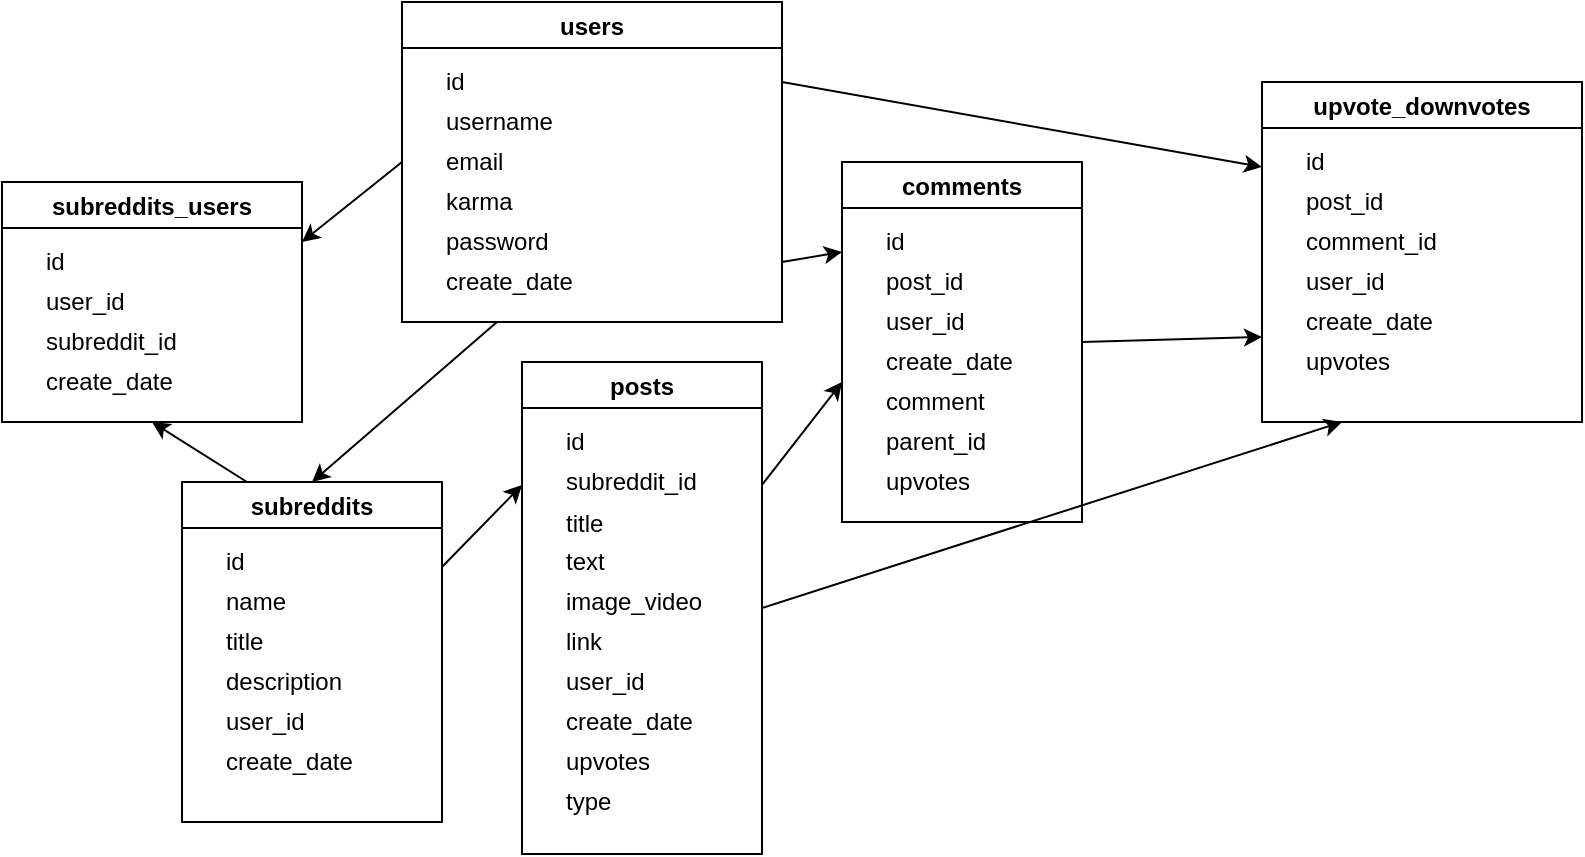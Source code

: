 <mxfile version="13.1.3">
    <diagram id="6hGFLwfOUW9BJ-s0fimq" name="Page-1">
        <mxGraphModel dx="1004" dy="398" grid="1" gridSize="10" guides="1" tooltips="1" connect="1" arrows="1" fold="1" page="1" pageScale="1" pageWidth="827" pageHeight="1169" math="0" shadow="0">
            <root>
                <mxCell id="0"/>
                <mxCell id="1" parent="0"/>
                <mxCell id="4" value="" style="endArrow=classic;html=1;exitX=0.25;exitY=1;exitDx=0;exitDy=0;entryX=0.5;entryY=0;entryDx=0;entryDy=0;" parent="1" source="26" target="35" edge="1">
                    <mxGeometry width="50" height="50" relative="1" as="geometry">
                        <mxPoint x="510" y="860" as="sourcePoint"/>
                        <mxPoint x="370" y="550" as="targetPoint"/>
                    </mxGeometry>
                </mxCell>
                <mxCell id="6" value="" style="endArrow=classic;html=1;entryX=0;entryY=0.25;entryDx=0;entryDy=0;exitX=1;exitY=0.25;exitDx=0;exitDy=0;" parent="1" source="35" target="55" edge="1">
                    <mxGeometry width="50" height="50" relative="1" as="geometry">
                        <mxPoint x="590" y="790" as="sourcePoint"/>
                        <mxPoint x="640" y="740" as="targetPoint"/>
                    </mxGeometry>
                </mxCell>
                <mxCell id="9" value="" style="endArrow=classic;html=1;exitX=1;exitY=0.25;exitDx=0;exitDy=0;" parent="1" source="55" edge="1">
                    <mxGeometry width="50" height="50" relative="1" as="geometry">
                        <mxPoint x="400" y="370" as="sourcePoint"/>
                        <mxPoint x="430" y="330" as="targetPoint"/>
                    </mxGeometry>
                </mxCell>
                <mxCell id="10" value="" style="endArrow=classic;html=1;entryX=0.25;entryY=1;entryDx=0;entryDy=0;exitX=1;exitY=0.5;exitDx=0;exitDy=0;" parent="1" source="55" target="76" edge="1">
                    <mxGeometry width="50" height="50" relative="1" as="geometry">
                        <mxPoint x="580" y="650" as="sourcePoint"/>
                        <mxPoint x="640" y="740" as="targetPoint"/>
                    </mxGeometry>
                </mxCell>
                <mxCell id="11" value="" style="endArrow=classic;html=1;entryX=0;entryY=0.25;entryDx=0;entryDy=0;exitX=1;exitY=1;exitDx=0;exitDy=0;" parent="1" source="87" target="68" edge="1">
                    <mxGeometry width="50" height="50" relative="1" as="geometry">
                        <mxPoint x="670" y="220" as="sourcePoint"/>
                        <mxPoint x="520" y="300" as="targetPoint"/>
                    </mxGeometry>
                </mxCell>
                <mxCell id="12" value="" style="endArrow=classic;html=1;entryX=0;entryY=0.25;entryDx=0;entryDy=0;exitX=1;exitY=0.25;exitDx=0;exitDy=0;" parent="1" source="26" target="76" edge="1">
                    <mxGeometry width="50" height="50" relative="1" as="geometry">
                        <mxPoint x="590" y="600" as="sourcePoint"/>
                        <mxPoint x="640" y="550" as="targetPoint"/>
                    </mxGeometry>
                </mxCell>
                <mxCell id="14" value="" style="endArrow=classic;html=1;exitX=0.25;exitY=0;exitDx=0;exitDy=0;entryX=0.5;entryY=1;entryDx=0;entryDy=0;" parent="1" source="35" target="42" edge="1">
                    <mxGeometry width="50" height="50" relative="1" as="geometry">
                        <mxPoint x="590" y="600" as="sourcePoint"/>
                        <mxPoint x="260" y="570" as="targetPoint"/>
                    </mxGeometry>
                </mxCell>
                <mxCell id="15" value="" style="endArrow=classic;html=1;exitX=0;exitY=0.5;exitDx=0;exitDy=0;entryX=1;entryY=0.25;entryDx=0;entryDy=0;" parent="1" source="26" target="42" edge="1">
                    <mxGeometry width="50" height="50" relative="1" as="geometry">
                        <mxPoint x="270" y="390" as="sourcePoint"/>
                        <mxPoint x="200" y="430" as="targetPoint"/>
                    </mxGeometry>
                </mxCell>
                <mxCell id="16" value="" style="endArrow=classic;html=1;exitX=1;exitY=0.5;exitDx=0;exitDy=0;entryX=0;entryY=0.75;entryDx=0;entryDy=0;" parent="1" edge="1" target="76" source="68">
                    <mxGeometry width="50" height="50" relative="1" as="geometry">
                        <mxPoint x="480" y="490" as="sourcePoint"/>
                        <mxPoint x="590" y="490" as="targetPoint"/>
                    </mxGeometry>
                </mxCell>
                <mxCell id="26" value="users" style="swimlane;" parent="1" vertex="1">
                    <mxGeometry x="210" y="140" width="190" height="160" as="geometry">
                        <mxRectangle x="530" y="330" width="90" height="23" as="alternateBounds"/>
                    </mxGeometry>
                </mxCell>
                <mxCell id="27" value="id" style="text;html=1;strokeColor=none;fillColor=none;align=left;verticalAlign=middle;whiteSpace=wrap;rounded=0;" parent="26" vertex="1">
                    <mxGeometry x="20" y="30" width="40" height="20" as="geometry"/>
                </mxCell>
                <mxCell id="28" value="username" style="text;html=1;strokeColor=none;fillColor=none;align=left;verticalAlign=middle;whiteSpace=wrap;rounded=0;" parent="26" vertex="1">
                    <mxGeometry x="20" y="50" width="170" height="20" as="geometry"/>
                </mxCell>
                <mxCell id="31" value="email" style="text;html=1;strokeColor=none;fillColor=none;align=left;verticalAlign=middle;whiteSpace=wrap;rounded=0;" parent="26" vertex="1">
                    <mxGeometry x="20" y="70" width="170" height="20" as="geometry"/>
                </mxCell>
                <mxCell id="33" value="karma" style="text;html=1;strokeColor=none;fillColor=none;align=left;verticalAlign=middle;whiteSpace=wrap;rounded=0;" parent="26" vertex="1">
                    <mxGeometry x="20" y="90" width="170" height="20" as="geometry"/>
                </mxCell>
                <mxCell id="34" value="create_date" style="text;html=1;strokeColor=none;fillColor=none;align=left;verticalAlign=middle;whiteSpace=wrap;rounded=0;" parent="26" vertex="1">
                    <mxGeometry x="20" y="130" width="170" height="20" as="geometry"/>
                </mxCell>
                <mxCell id="87" value="password" style="text;html=1;strokeColor=none;fillColor=none;align=left;verticalAlign=middle;whiteSpace=wrap;rounded=0;" parent="26" vertex="1">
                    <mxGeometry x="20" y="110" width="170" height="20" as="geometry"/>
                </mxCell>
                <mxCell id="35" value="subreddits" style="swimlane;" parent="1" vertex="1">
                    <mxGeometry x="100" y="380" width="130" height="170" as="geometry">
                        <mxRectangle x="530" y="330" width="90" height="23" as="alternateBounds"/>
                    </mxGeometry>
                </mxCell>
                <mxCell id="36" value="id" style="text;html=1;strokeColor=none;fillColor=none;align=left;verticalAlign=middle;whiteSpace=wrap;rounded=0;" parent="35" vertex="1">
                    <mxGeometry x="20" y="30" width="40" height="20" as="geometry"/>
                </mxCell>
                <mxCell id="37" value="name" style="text;html=1;strokeColor=none;fillColor=none;align=left;verticalAlign=middle;whiteSpace=wrap;rounded=0;" parent="35" vertex="1">
                    <mxGeometry x="20" y="50" width="170" height="20" as="geometry"/>
                </mxCell>
                <mxCell id="38" value="user_id" style="text;html=1;strokeColor=none;fillColor=none;align=left;verticalAlign=middle;whiteSpace=wrap;rounded=0;" parent="35" vertex="1">
                    <mxGeometry x="20" y="110" width="170" height="20" as="geometry"/>
                </mxCell>
                <mxCell id="41" value="create_date" style="text;html=1;strokeColor=none;fillColor=none;align=left;verticalAlign=middle;whiteSpace=wrap;rounded=0;" parent="35" vertex="1">
                    <mxGeometry x="20" y="130" width="170" height="20" as="geometry"/>
                </mxCell>
                <mxCell id="89" value="description" style="text;html=1;strokeColor=none;fillColor=none;align=left;verticalAlign=middle;whiteSpace=wrap;rounded=0;" parent="35" vertex="1">
                    <mxGeometry x="20" y="90" width="170" height="20" as="geometry"/>
                </mxCell>
                <mxCell id="90" value="title" style="text;html=1;strokeColor=none;fillColor=none;align=left;verticalAlign=middle;whiteSpace=wrap;rounded=0;" parent="35" vertex="1">
                    <mxGeometry x="20" y="70" width="170" height="20" as="geometry"/>
                </mxCell>
                <mxCell id="42" value="subreddits_users" style="swimlane;" parent="1" vertex="1">
                    <mxGeometry x="10" y="230" width="150" height="120" as="geometry">
                        <mxRectangle x="530" y="330" width="90" height="23" as="alternateBounds"/>
                    </mxGeometry>
                </mxCell>
                <mxCell id="43" value="id" style="text;html=1;strokeColor=none;fillColor=none;align=left;verticalAlign=middle;whiteSpace=wrap;rounded=0;" parent="42" vertex="1">
                    <mxGeometry x="20" y="30" width="40" height="20" as="geometry"/>
                </mxCell>
                <mxCell id="44" value="user_id" style="text;html=1;strokeColor=none;fillColor=none;align=left;verticalAlign=middle;whiteSpace=wrap;rounded=0;" parent="42" vertex="1">
                    <mxGeometry x="20" y="50" width="170" height="20" as="geometry"/>
                </mxCell>
                <mxCell id="45" value="subreddit_id" style="text;html=1;strokeColor=none;fillColor=none;align=left;verticalAlign=middle;whiteSpace=wrap;rounded=0;" parent="42" vertex="1">
                    <mxGeometry x="20" y="70" width="170" height="20" as="geometry"/>
                </mxCell>
                <mxCell id="46" value="create_date" style="text;html=1;strokeColor=none;fillColor=none;align=left;verticalAlign=middle;whiteSpace=wrap;rounded=0;" parent="42" vertex="1">
                    <mxGeometry x="20" y="90" width="170" height="20" as="geometry"/>
                </mxCell>
                <mxCell id="55" value="posts" style="swimlane;" parent="1" vertex="1">
                    <mxGeometry x="270" y="320" width="120" height="246" as="geometry">
                        <mxRectangle x="530" y="330" width="90" height="23" as="alternateBounds"/>
                    </mxGeometry>
                </mxCell>
                <mxCell id="56" value="id" style="text;html=1;strokeColor=none;fillColor=none;align=left;verticalAlign=middle;whiteSpace=wrap;rounded=0;" parent="55" vertex="1">
                    <mxGeometry x="20" y="30" width="40" height="20" as="geometry"/>
                </mxCell>
                <mxCell id="57" value="subreddit_id" style="text;html=1;strokeColor=none;fillColor=none;align=left;verticalAlign=middle;whiteSpace=wrap;rounded=0;" parent="55" vertex="1">
                    <mxGeometry x="20" y="50" width="70" height="20" as="geometry"/>
                </mxCell>
                <mxCell id="58" value="title" style="text;html=1;strokeColor=none;fillColor=none;align=left;verticalAlign=middle;whiteSpace=wrap;rounded=0;" parent="55" vertex="1">
                    <mxGeometry x="20" y="76" width="80" height="10" as="geometry"/>
                </mxCell>
                <mxCell id="59" value="text" style="text;html=1;strokeColor=none;fillColor=none;align=left;verticalAlign=middle;whiteSpace=wrap;rounded=0;" parent="55" vertex="1">
                    <mxGeometry x="20" y="90" width="60" height="20" as="geometry"/>
                </mxCell>
                <mxCell id="62" value="image_video" style="text;html=1;strokeColor=none;fillColor=none;align=left;verticalAlign=middle;whiteSpace=wrap;rounded=0;" parent="55" vertex="1">
                    <mxGeometry x="20" y="110" width="90" height="20" as="geometry"/>
                </mxCell>
                <mxCell id="63" value="link" style="text;html=1;strokeColor=none;fillColor=none;align=left;verticalAlign=middle;whiteSpace=wrap;rounded=0;" parent="55" vertex="1">
                    <mxGeometry x="20" y="130" width="70" height="20" as="geometry"/>
                </mxCell>
                <mxCell id="64" value="user_id" style="text;html=1;strokeColor=none;fillColor=none;align=left;verticalAlign=middle;whiteSpace=wrap;rounded=0;" parent="55" vertex="1">
                    <mxGeometry x="20" y="150" width="80" height="20" as="geometry"/>
                </mxCell>
                <mxCell id="65" value="create_date" style="text;html=1;strokeColor=none;fillColor=none;align=left;verticalAlign=middle;whiteSpace=wrap;rounded=0;" parent="55" vertex="1">
                    <mxGeometry x="20" y="170" width="80" height="20" as="geometry"/>
                </mxCell>
                <mxCell id="66" value="upvotes" style="text;html=1;strokeColor=none;fillColor=none;align=left;verticalAlign=middle;whiteSpace=wrap;rounded=0;" parent="55" vertex="1">
                    <mxGeometry x="20" y="190" width="80" height="20" as="geometry"/>
                </mxCell>
                <mxCell id="84" value="type" style="text;html=1;strokeColor=none;fillColor=none;align=left;verticalAlign=middle;whiteSpace=wrap;rounded=0;" parent="55" vertex="1">
                    <mxGeometry x="20" y="210" width="80" height="20" as="geometry"/>
                </mxCell>
                <mxCell id="68" value="comments" style="swimlane;" parent="1" vertex="1">
                    <mxGeometry x="430" y="220" width="120" height="180" as="geometry">
                        <mxRectangle x="530" y="330" width="90" height="23" as="alternateBounds"/>
                    </mxGeometry>
                </mxCell>
                <mxCell id="69" value="id" style="text;html=1;strokeColor=none;fillColor=none;align=left;verticalAlign=middle;whiteSpace=wrap;rounded=0;" parent="68" vertex="1">
                    <mxGeometry x="20" y="30" width="40" height="20" as="geometry"/>
                </mxCell>
                <mxCell id="70" value="post_id" style="text;html=1;strokeColor=none;fillColor=none;align=left;verticalAlign=middle;whiteSpace=wrap;rounded=0;" parent="68" vertex="1">
                    <mxGeometry x="20" y="50" width="70" height="20" as="geometry"/>
                </mxCell>
                <mxCell id="71" value="user_id" style="text;html=1;strokeColor=none;fillColor=none;align=left;verticalAlign=middle;whiteSpace=wrap;rounded=0;" parent="68" vertex="1">
                    <mxGeometry x="20" y="70" width="60" height="20" as="geometry"/>
                </mxCell>
                <mxCell id="72" value="create_date" style="text;html=1;strokeColor=none;fillColor=none;align=left;verticalAlign=middle;whiteSpace=wrap;rounded=0;" parent="68" vertex="1">
                    <mxGeometry x="20" y="90" width="80" height="20" as="geometry"/>
                </mxCell>
                <mxCell id="73" value="comment" style="text;html=1;strokeColor=none;fillColor=none;align=left;verticalAlign=middle;whiteSpace=wrap;rounded=0;" parent="68" vertex="1">
                    <mxGeometry x="20" y="110" width="70" height="20" as="geometry"/>
                </mxCell>
                <mxCell id="75" value="parent_id" style="text;html=1;strokeColor=none;fillColor=none;align=left;verticalAlign=middle;whiteSpace=wrap;rounded=0;" parent="68" vertex="1">
                    <mxGeometry x="20" y="130" width="70" height="20" as="geometry"/>
                </mxCell>
                <mxCell id="86" value="upvotes" style="text;html=1;strokeColor=none;fillColor=none;align=left;verticalAlign=middle;whiteSpace=wrap;rounded=0;" parent="68" vertex="1">
                    <mxGeometry x="20" y="150" width="70" height="20" as="geometry"/>
                </mxCell>
                <mxCell id="76" value="upvote_downvotes" style="swimlane;startSize=23;" parent="1" vertex="1">
                    <mxGeometry x="640" y="180" width="160" height="170" as="geometry">
                        <mxRectangle x="530" y="330" width="90" height="23" as="alternateBounds"/>
                    </mxGeometry>
                </mxCell>
                <mxCell id="77" value="id" style="text;html=1;strokeColor=none;fillColor=none;align=left;verticalAlign=middle;whiteSpace=wrap;rounded=0;" parent="76" vertex="1">
                    <mxGeometry x="20" y="30" width="40" height="20" as="geometry"/>
                </mxCell>
                <mxCell id="78" value="post_id" style="text;html=1;strokeColor=none;fillColor=none;align=left;verticalAlign=middle;whiteSpace=wrap;rounded=0;" parent="76" vertex="1">
                    <mxGeometry x="20" y="50" width="70" height="20" as="geometry"/>
                </mxCell>
                <mxCell id="79" value="user_id" style="text;html=1;strokeColor=none;fillColor=none;align=left;verticalAlign=middle;whiteSpace=wrap;rounded=0;" parent="76" vertex="1">
                    <mxGeometry x="20" y="90" width="60" height="20" as="geometry"/>
                </mxCell>
                <mxCell id="80" value="create_date" style="text;html=1;strokeColor=none;fillColor=none;align=left;verticalAlign=middle;whiteSpace=wrap;rounded=0;" parent="76" vertex="1">
                    <mxGeometry x="20" y="110" width="80" height="20" as="geometry"/>
                </mxCell>
                <mxCell id="81" value="upvotes" style="text;html=1;strokeColor=none;fillColor=none;align=left;verticalAlign=middle;whiteSpace=wrap;rounded=0;" parent="76" vertex="1">
                    <mxGeometry x="20" y="130" width="70" height="20" as="geometry"/>
                </mxCell>
                <mxCell id="85" value="comment_id" style="text;html=1;strokeColor=none;fillColor=none;align=left;verticalAlign=middle;whiteSpace=wrap;rounded=0;" parent="76" vertex="1">
                    <mxGeometry x="20" y="70" width="70" height="20" as="geometry"/>
                </mxCell>
            </root>
        </mxGraphModel>
    </diagram>
</mxfile>